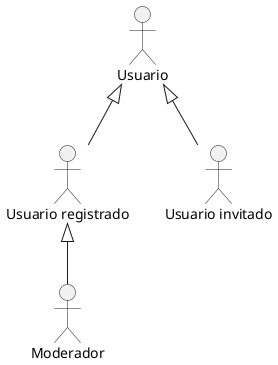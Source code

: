@startuml
top to bottom direction

Actor Usuario
Actor "Usuario invitado" as UsuarioInvitado
Actor "Usuario registrado" as UsuarioRegistrado
Actor Moderador

UsuarioInvitado -up-|> Usuario
UsuarioRegistrado -up-|> Usuario
Moderador -up-|> UsuarioRegistrado
@enduml